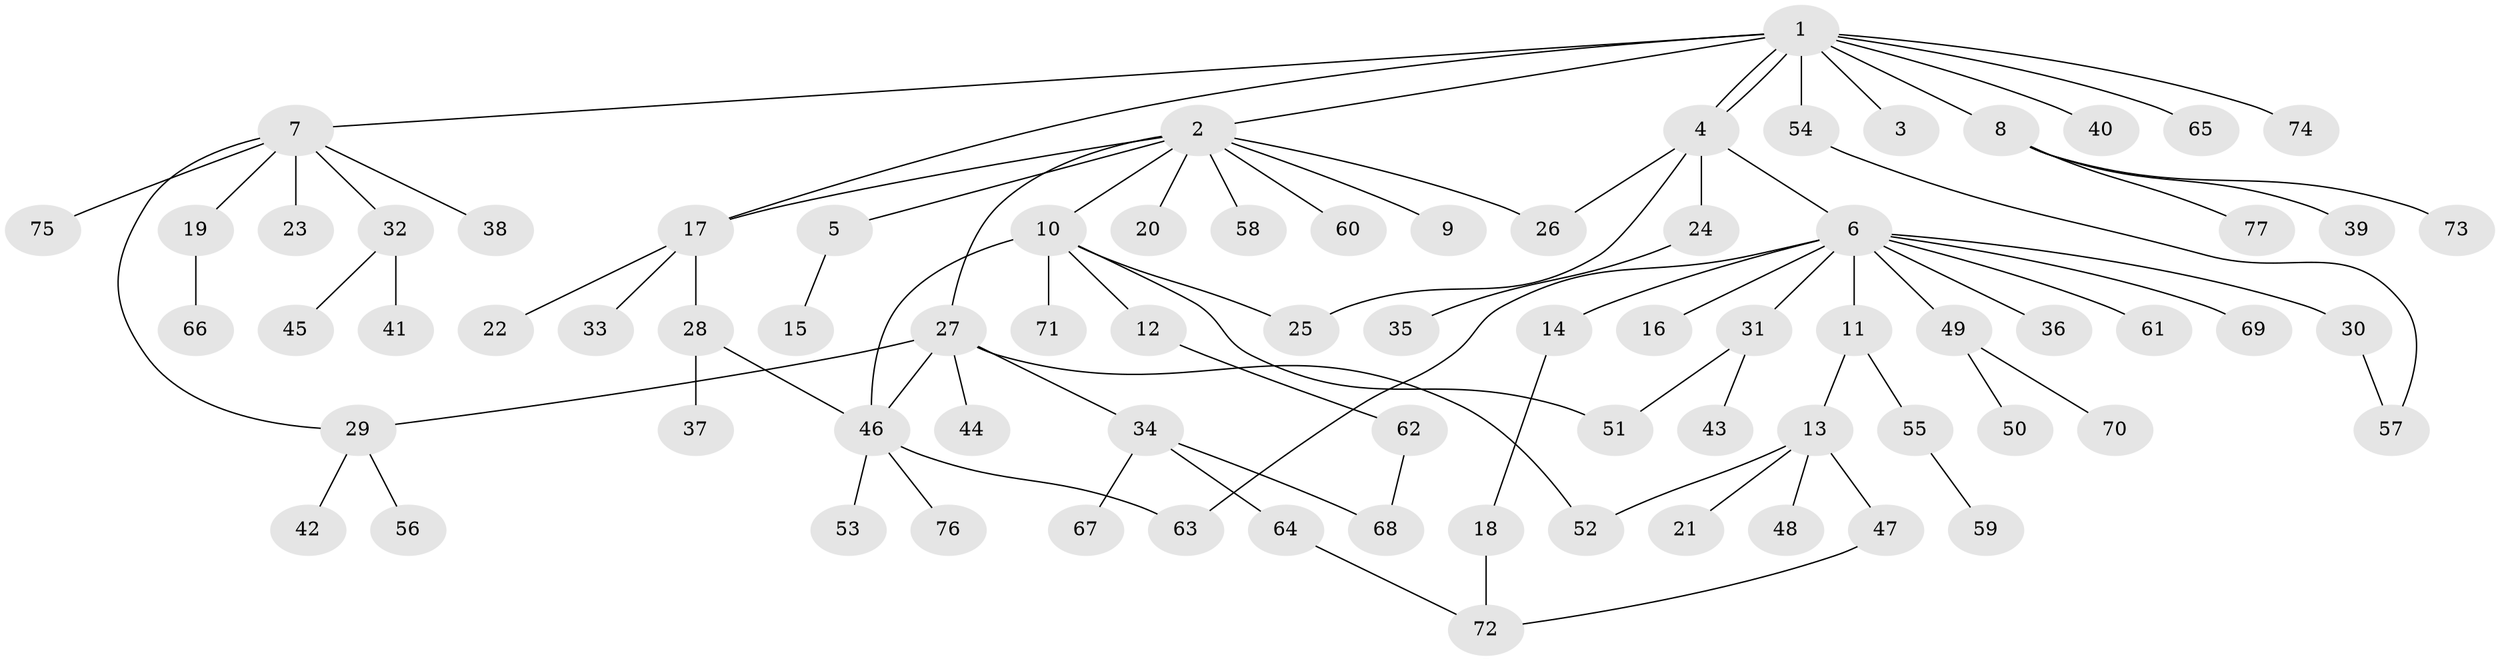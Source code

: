 // Generated by graph-tools (version 1.1) at 2025/14/03/09/25 04:14:36]
// undirected, 77 vertices, 90 edges
graph export_dot {
graph [start="1"]
  node [color=gray90,style=filled];
  1;
  2;
  3;
  4;
  5;
  6;
  7;
  8;
  9;
  10;
  11;
  12;
  13;
  14;
  15;
  16;
  17;
  18;
  19;
  20;
  21;
  22;
  23;
  24;
  25;
  26;
  27;
  28;
  29;
  30;
  31;
  32;
  33;
  34;
  35;
  36;
  37;
  38;
  39;
  40;
  41;
  42;
  43;
  44;
  45;
  46;
  47;
  48;
  49;
  50;
  51;
  52;
  53;
  54;
  55;
  56;
  57;
  58;
  59;
  60;
  61;
  62;
  63;
  64;
  65;
  66;
  67;
  68;
  69;
  70;
  71;
  72;
  73;
  74;
  75;
  76;
  77;
  1 -- 2;
  1 -- 3;
  1 -- 4;
  1 -- 4;
  1 -- 7;
  1 -- 8;
  1 -- 17;
  1 -- 40;
  1 -- 54;
  1 -- 65;
  1 -- 74;
  2 -- 5;
  2 -- 9;
  2 -- 10;
  2 -- 17;
  2 -- 20;
  2 -- 26;
  2 -- 27;
  2 -- 58;
  2 -- 60;
  4 -- 6;
  4 -- 24;
  4 -- 25;
  4 -- 26;
  5 -- 15;
  6 -- 11;
  6 -- 14;
  6 -- 16;
  6 -- 30;
  6 -- 31;
  6 -- 36;
  6 -- 49;
  6 -- 61;
  6 -- 63;
  6 -- 69;
  7 -- 19;
  7 -- 23;
  7 -- 29;
  7 -- 32;
  7 -- 38;
  7 -- 75;
  8 -- 39;
  8 -- 73;
  8 -- 77;
  10 -- 12;
  10 -- 25;
  10 -- 46;
  10 -- 51;
  10 -- 71;
  11 -- 13;
  11 -- 55;
  12 -- 62;
  13 -- 21;
  13 -- 47;
  13 -- 48;
  13 -- 52;
  14 -- 18;
  17 -- 22;
  17 -- 28;
  17 -- 33;
  18 -- 72;
  19 -- 66;
  24 -- 35;
  27 -- 29;
  27 -- 34;
  27 -- 44;
  27 -- 46;
  27 -- 52;
  28 -- 37;
  28 -- 46;
  29 -- 42;
  29 -- 56;
  30 -- 57;
  31 -- 43;
  31 -- 51;
  32 -- 41;
  32 -- 45;
  34 -- 64;
  34 -- 67;
  34 -- 68;
  46 -- 53;
  46 -- 63;
  46 -- 76;
  47 -- 72;
  49 -- 50;
  49 -- 70;
  54 -- 57;
  55 -- 59;
  62 -- 68;
  64 -- 72;
}
